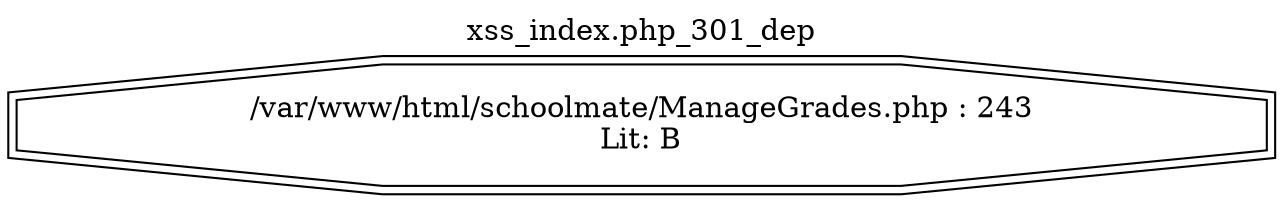 digraph cfg {
  label="xss_index.php_301_dep";
  labelloc=t;
  n1 [shape=doubleoctagon, label="/var/www/html/schoolmate/ManageGrades.php : 243\nLit: B\n"];
}
